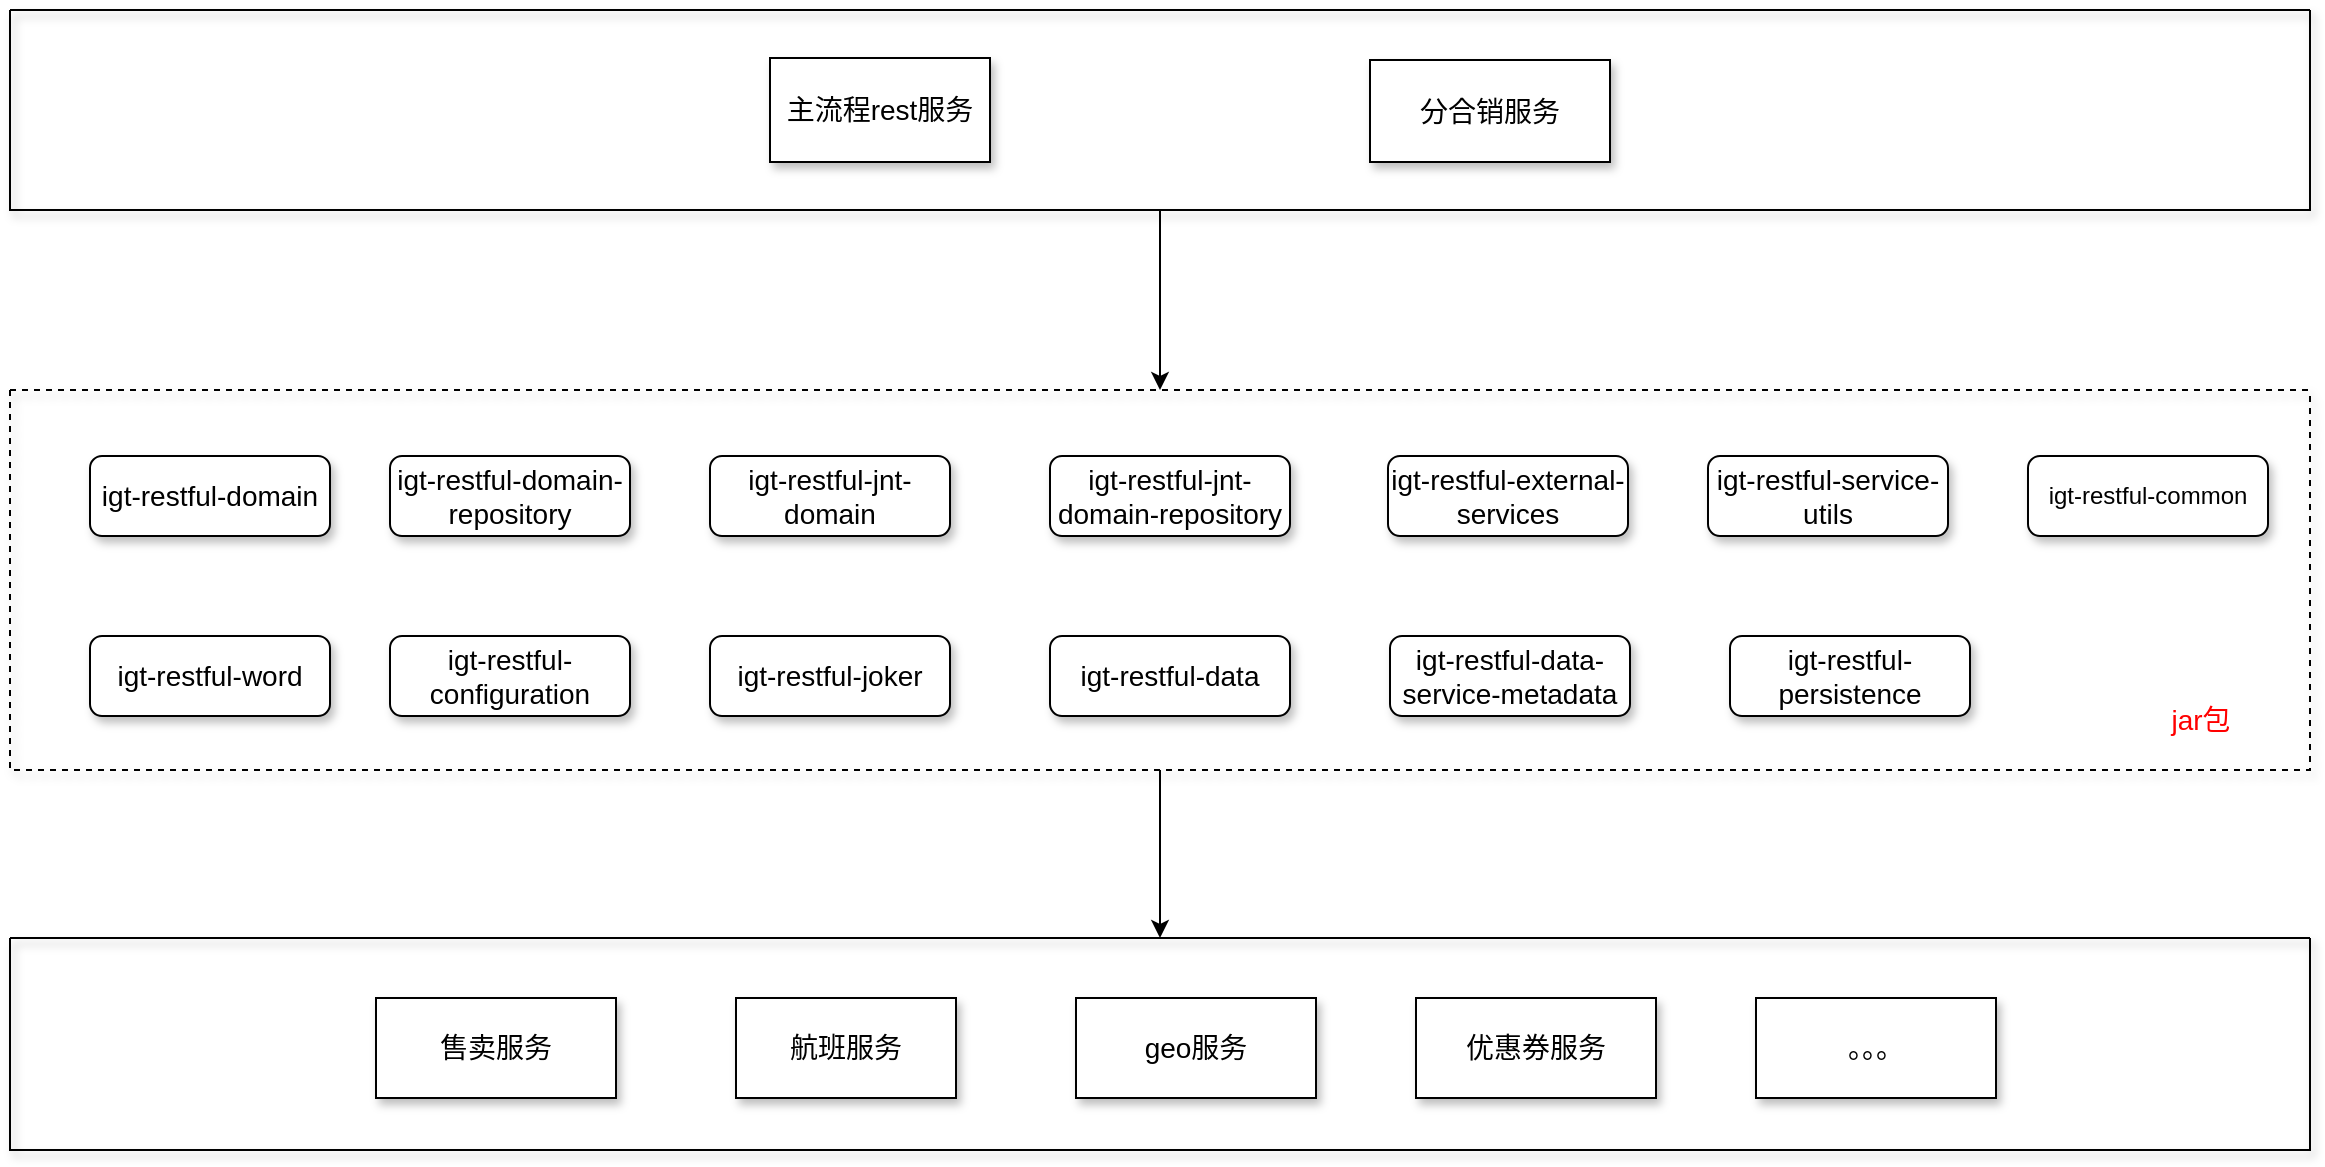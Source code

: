 <mxfile version="20.6.2" type="github">
  <diagram id="zD0sqCxk7W7FnRqPIdmO" name="第 1 页">
    <mxGraphModel dx="1776" dy="833" grid="1" gridSize="10" guides="1" tooltips="1" connect="1" arrows="1" fold="1" page="1" pageScale="1" pageWidth="827" pageHeight="1169" math="0" shadow="0">
      <root>
        <mxCell id="0" />
        <mxCell id="1" parent="0" />
        <mxCell id="MVA7vAI4rb065ElVhj-8-2" value="igt-restful-common" style="rounded=1;whiteSpace=wrap;html=1;fillColor=#FFFFFF;shadow=1;" parent="1" vertex="1">
          <mxGeometry x="1069" y="323" width="120" height="40" as="geometry" />
        </mxCell>
        <mxCell id="MVA7vAI4rb065ElVhj-8-3" value="&lt;p data-pm-slice=&quot;0 0 []&quot; style=&quot;font-size: 14px;&quot;&gt;igt-restful-domain&lt;/p&gt;" style="rounded=1;whiteSpace=wrap;html=1;fillColor=#FFFFFF;shadow=1;fontSize=14;" parent="1" vertex="1">
          <mxGeometry x="100" y="323" width="120" height="40" as="geometry" />
        </mxCell>
        <mxCell id="MVA7vAI4rb065ElVhj-8-4" value="&lt;p data-pm-slice=&quot;0 0 []&quot; style=&quot;font-size: 14px;&quot;&gt;igt-restful-domain-repository&lt;/p&gt;" style="rounded=1;whiteSpace=wrap;html=1;fillColor=#FFFFFF;shadow=1;fontSize=14;" parent="1" vertex="1">
          <mxGeometry x="250" y="323" width="120" height="40" as="geometry" />
        </mxCell>
        <mxCell id="MVA7vAI4rb065ElVhj-8-5" value="&lt;p data-pm-slice=&quot;0 0 []&quot; style=&quot;font-size: 14px;&quot;&gt;igt-restful-jnt-domain&lt;/p&gt;" style="rounded=1;whiteSpace=wrap;html=1;fillColor=#FFFFFF;shadow=1;fontSize=14;" parent="1" vertex="1">
          <mxGeometry x="410" y="323" width="120" height="40" as="geometry" />
        </mxCell>
        <mxCell id="MVA7vAI4rb065ElVhj-8-6" value="&lt;p data-pm-slice=&quot;0 0 []&quot; style=&quot;font-size: 14px;&quot;&gt;igt-restful-jnt-domain-repository&lt;/p&gt;" style="rounded=1;whiteSpace=wrap;html=1;fillColor=#FFFFFF;shadow=1;fontSize=14;" parent="1" vertex="1">
          <mxGeometry x="580" y="323" width="120" height="40" as="geometry" />
        </mxCell>
        <mxCell id="MVA7vAI4rb065ElVhj-8-7" value="&lt;p data-pm-slice=&quot;0 0 []&quot; style=&quot;font-size: 14px;&quot;&gt;igt-restful-external-services&lt;/p&gt;" style="rounded=1;whiteSpace=wrap;html=1;fillColor=#FFFFFF;shadow=1;fontSize=14;" parent="1" vertex="1">
          <mxGeometry x="749" y="323" width="120" height="40" as="geometry" />
        </mxCell>
        <mxCell id="MVA7vAI4rb065ElVhj-8-8" value="&lt;p data-pm-slice=&quot;0 0 []&quot; style=&quot;font-size: 14px;&quot;&gt;igt-restful-service-utils&lt;/p&gt;" style="rounded=1;whiteSpace=wrap;html=1;fillColor=#FFFFFF;shadow=1;fontSize=14;" parent="1" vertex="1">
          <mxGeometry x="909" y="323" width="120" height="40" as="geometry" />
        </mxCell>
        <mxCell id="MVA7vAI4rb065ElVhj-8-9" value="&lt;p data-pm-slice=&quot;0 0 []&quot; style=&quot;font-size: 14px;&quot;&gt;igt-restful-configuration&lt;/p&gt;" style="rounded=1;whiteSpace=wrap;html=1;fillColor=#FFFFFF;shadow=1;fontSize=14;" parent="1" vertex="1">
          <mxGeometry x="250" y="413" width="120" height="40" as="geometry" />
        </mxCell>
        <mxCell id="MVA7vAI4rb065ElVhj-8-10" value="&lt;p data-pm-slice=&quot;0 0 []&quot; style=&quot;font-size: 14px;&quot;&gt;igt-restful-data-service-metadata&lt;/p&gt;" style="rounded=1;whiteSpace=wrap;html=1;fillColor=#FFFFFF;shadow=1;fontSize=14;" parent="1" vertex="1">
          <mxGeometry x="750" y="413" width="120" height="40" as="geometry" />
        </mxCell>
        <mxCell id="MVA7vAI4rb065ElVhj-8-11" value="&lt;p data-pm-slice=&quot;0 0 []&quot; style=&quot;font-size: 14px;&quot;&gt;igt-restful-data&lt;/p&gt;" style="rounded=1;whiteSpace=wrap;html=1;fillColor=#FFFFFF;shadow=1;fontSize=14;" parent="1" vertex="1">
          <mxGeometry x="580" y="413" width="120" height="40" as="geometry" />
        </mxCell>
        <mxCell id="MVA7vAI4rb065ElVhj-8-12" value="&lt;p data-pm-slice=&quot;0 0 []&quot; style=&quot;font-size: 14px;&quot;&gt;igt-restful-joker&lt;/p&gt;" style="rounded=1;whiteSpace=wrap;html=1;fillColor=#FFFFFF;shadow=1;fontSize=14;" parent="1" vertex="1">
          <mxGeometry x="410" y="413" width="120" height="40" as="geometry" />
        </mxCell>
        <mxCell id="MVA7vAI4rb065ElVhj-8-13" value="&lt;p data-pm-slice=&quot;0 0 []&quot; style=&quot;font-size: 14px;&quot;&gt;igt-restful-persistence&lt;/p&gt;" style="rounded=1;whiteSpace=wrap;html=1;fillColor=#FFFFFF;shadow=1;fontSize=14;" parent="1" vertex="1">
          <mxGeometry x="920" y="413" width="120" height="40" as="geometry" />
        </mxCell>
        <mxCell id="MVA7vAI4rb065ElVhj-8-15" value="&lt;p data-pm-slice=&quot;0 0 []&quot; style=&quot;font-size: 14px;&quot;&gt;igt-restful-word&lt;/p&gt;" style="rounded=1;whiteSpace=wrap;html=1;fillColor=#FFFFFF;shadow=1;fontSize=14;" parent="1" vertex="1">
          <mxGeometry x="100" y="413" width="120" height="40" as="geometry" />
        </mxCell>
        <mxCell id="MVA7vAI4rb065ElVhj-8-36" style="edgeStyle=orthogonalEdgeStyle;rounded=0;orthogonalLoop=1;jettySize=auto;html=1;exitX=0.5;exitY=1;exitDx=0;exitDy=0;fontSize=14;" parent="1" source="MVA7vAI4rb065ElVhj-8-19" target="MVA7vAI4rb065ElVhj-8-35" edge="1">
          <mxGeometry relative="1" as="geometry" />
        </mxCell>
        <mxCell id="MVA7vAI4rb065ElVhj-8-19" value="" style="swimlane;startSize=0;shadow=1;fillColor=#FFFFFF;dashed=1;" parent="1" vertex="1">
          <mxGeometry x="60" y="290" width="1150" height="190" as="geometry" />
        </mxCell>
        <mxCell id="MVA7vAI4rb065ElVhj-8-37" value="jar包" style="text;html=1;align=center;verticalAlign=middle;resizable=0;points=[];autosize=1;strokeColor=none;fillColor=none;fontSize=14;fontColor=#FF0000;" parent="MVA7vAI4rb065ElVhj-8-19" vertex="1">
          <mxGeometry x="1070" y="150" width="50" height="30" as="geometry" />
        </mxCell>
        <mxCell id="MVA7vAI4rb065ElVhj-8-26" style="edgeStyle=orthogonalEdgeStyle;rounded=0;orthogonalLoop=1;jettySize=auto;html=1;exitX=0.5;exitY=1;exitDx=0;exitDy=0;fontSize=14;entryX=0.5;entryY=0;entryDx=0;entryDy=0;" parent="1" source="MVA7vAI4rb065ElVhj-8-25" edge="1" target="MVA7vAI4rb065ElVhj-8-19">
          <mxGeometry relative="1" as="geometry">
            <mxPoint x="639.714" y="230" as="targetPoint" />
          </mxGeometry>
        </mxCell>
        <mxCell id="MVA7vAI4rb065ElVhj-8-25" value="" style="swimlane;startSize=0;rounded=0;shadow=1;fillColor=#FFFFFF;" parent="1" vertex="1">
          <mxGeometry x="60" y="100" width="1150" height="100" as="geometry" />
        </mxCell>
        <mxCell id="MVA7vAI4rb065ElVhj-8-20" value="主流程rest服务" style="rounded=0;whiteSpace=wrap;html=1;shadow=1;fillColor=#FFFFFF;fontSize=14;" parent="MVA7vAI4rb065ElVhj-8-25" vertex="1">
          <mxGeometry x="380" y="24" width="110" height="52" as="geometry" />
        </mxCell>
        <mxCell id="MVA7vAI4rb065ElVhj-8-21" value="分合销服务" style="rounded=0;whiteSpace=wrap;html=1;shadow=1;fillColor=#FFFFFF;fontSize=14;" parent="MVA7vAI4rb065ElVhj-8-25" vertex="1">
          <mxGeometry x="680" y="25" width="120" height="51" as="geometry" />
        </mxCell>
        <mxCell id="MVA7vAI4rb065ElVhj-8-27" value="售卖服务" style="rounded=0;whiteSpace=wrap;html=1;shadow=1;fillColor=#FFFFFF;fontSize=14;" parent="1" vertex="1">
          <mxGeometry x="243" y="594" width="120" height="50" as="geometry" />
        </mxCell>
        <mxCell id="MVA7vAI4rb065ElVhj-8-29" value="航班服务" style="rounded=0;whiteSpace=wrap;html=1;shadow=1;fillColor=#FFFFFF;fontSize=14;" parent="1" vertex="1">
          <mxGeometry x="423" y="594" width="110" height="50" as="geometry" />
        </mxCell>
        <mxCell id="MVA7vAI4rb065ElVhj-8-30" value="geo服务" style="rounded=0;whiteSpace=wrap;html=1;shadow=1;fillColor=#FFFFFF;fontSize=14;" parent="1" vertex="1">
          <mxGeometry x="593" y="594" width="120" height="50" as="geometry" />
        </mxCell>
        <mxCell id="MVA7vAI4rb065ElVhj-8-33" value="优惠券服务" style="rounded=0;whiteSpace=wrap;html=1;shadow=1;fillColor=#FFFFFF;fontSize=14;" parent="1" vertex="1">
          <mxGeometry x="763" y="594" width="120" height="50" as="geometry" />
        </mxCell>
        <mxCell id="MVA7vAI4rb065ElVhj-8-34" value="。。。" style="rounded=0;whiteSpace=wrap;html=1;shadow=1;fillColor=#FFFFFF;fontSize=14;" parent="1" vertex="1">
          <mxGeometry x="933" y="594" width="120" height="50" as="geometry" />
        </mxCell>
        <mxCell id="MVA7vAI4rb065ElVhj-8-35" value="" style="swimlane;startSize=0;rounded=0;shadow=1;fontSize=14;fillColor=#FFFFFF;" parent="1" vertex="1">
          <mxGeometry x="60" y="564" width="1150" height="106" as="geometry" />
        </mxCell>
      </root>
    </mxGraphModel>
  </diagram>
</mxfile>
